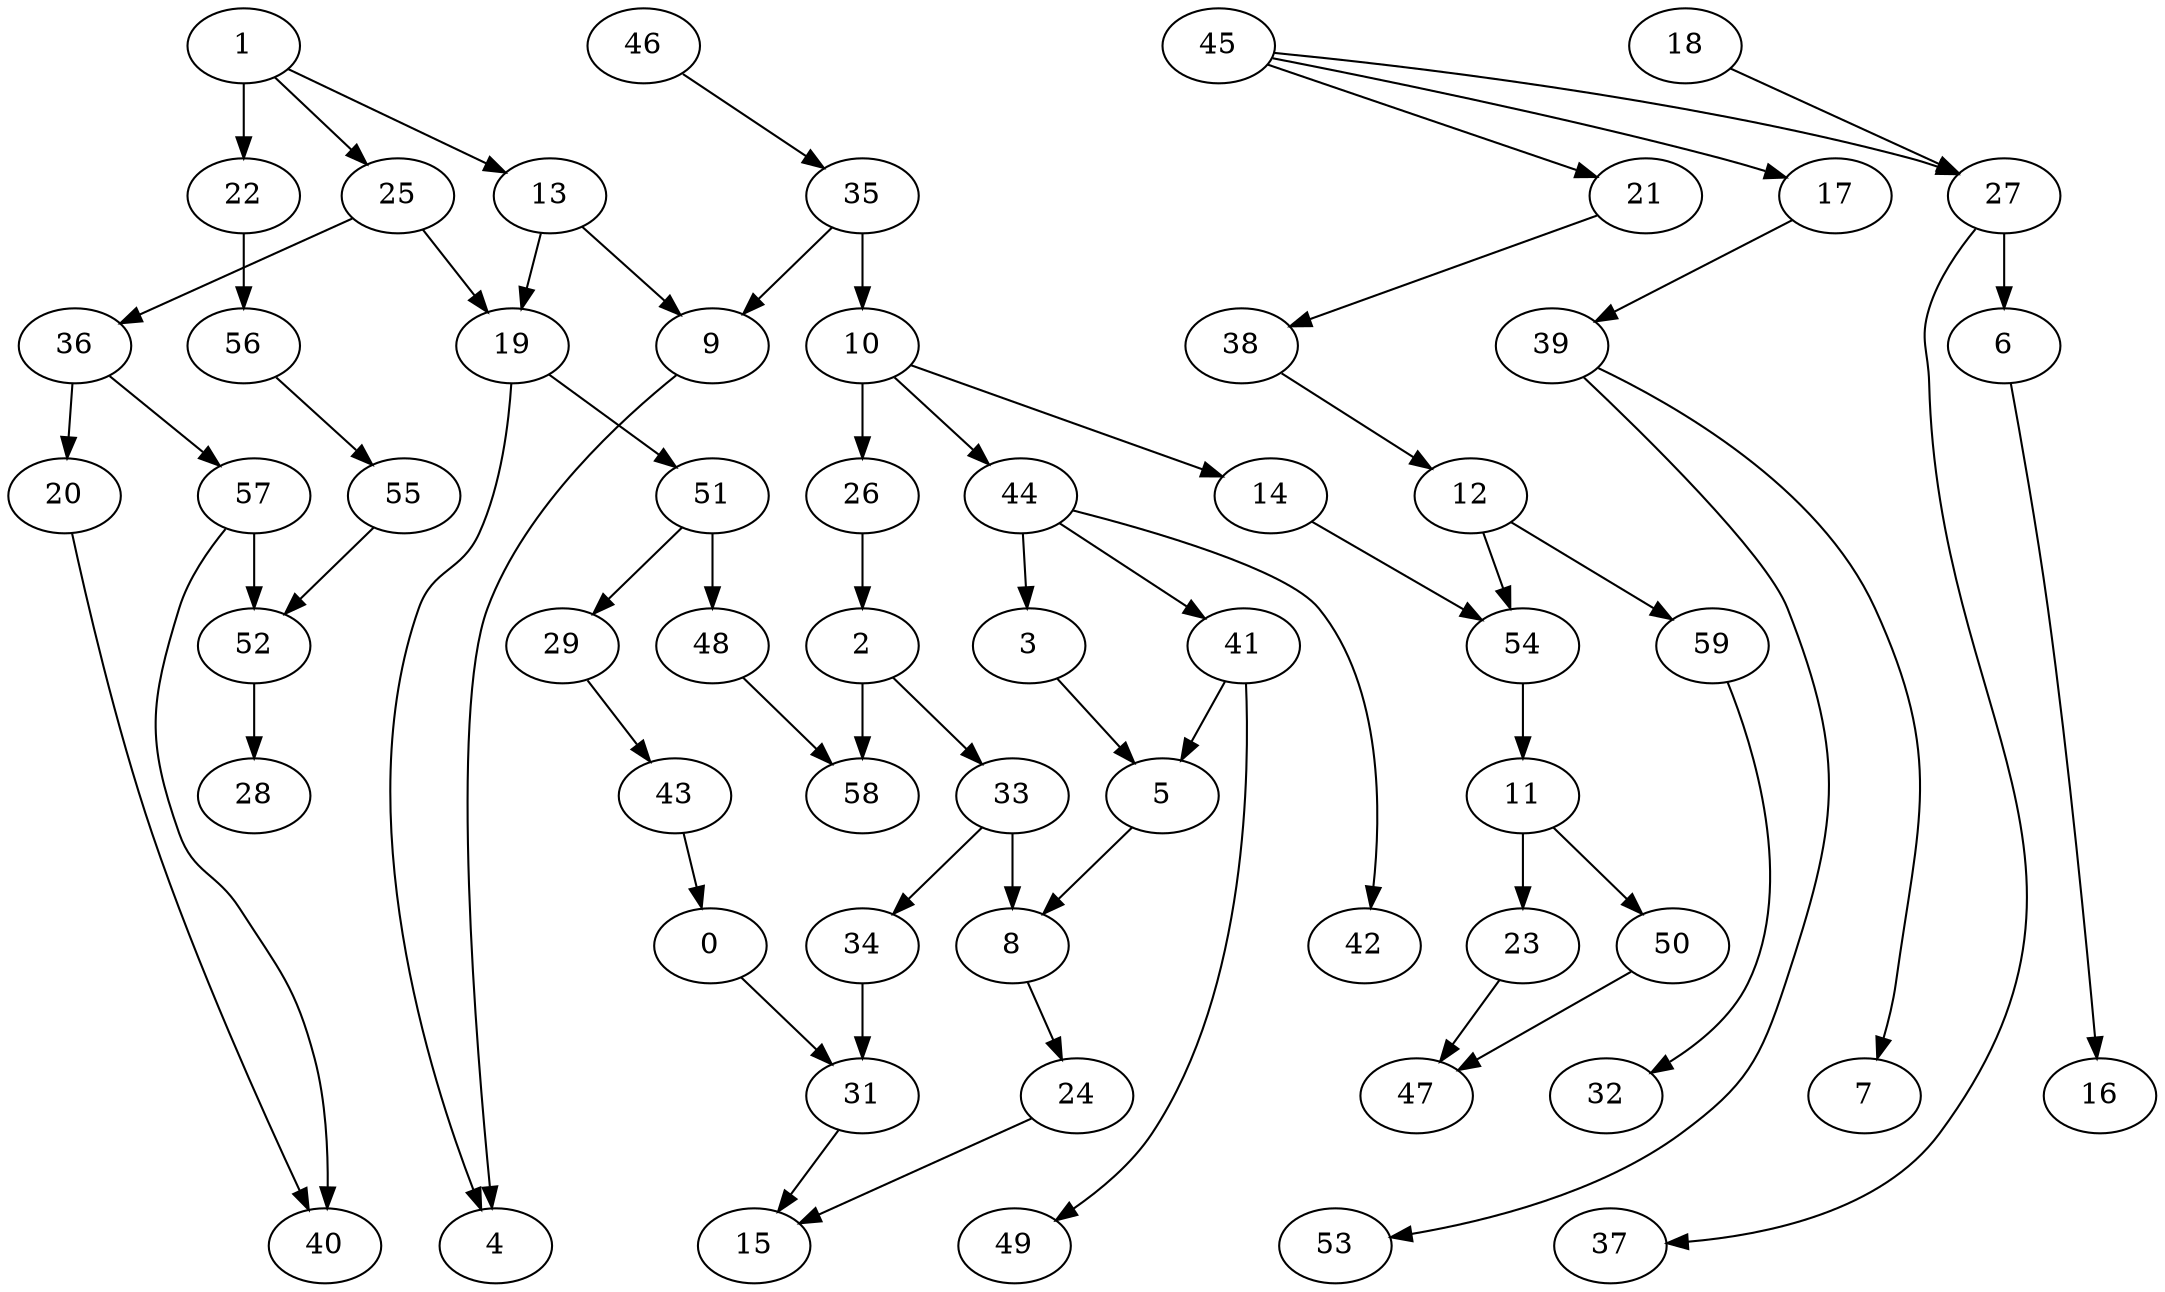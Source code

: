 digraph G {
    0;
    31;
    15;
    1;
    13;
    22;
    25;
    9;
    19;
    56;
    36;
    4;
    51;
    55;
    20;
    57;
    2;
    33;
    58;
    8;
    34;
    24;
    3;
    5;
    6;
    16;
    10;
    14;
    26;
    44;
    54;
    41;
    42;
    11;
    49;
    23;
    50;
    47;
    12;
    59;
    32;
    29;
    48;
    17;
    39;
    7;
    53;
    18;
    27;
    37;
    43;
    40;
    21;
    38;
    52;
    45;
    46;
    35;
    28;
    0 -> 31 [weight=0];
    31 -> 15 [weight=0];
    1 -> 13 [weight=0];
    1 -> 22 [weight=2];
    1 -> 25 [weight=0];
    13 -> 9 [weight=0];
    13 -> 19 [weight=0];
    22 -> 56 [weight=3];
    25 -> 19 [weight=0];
    25 -> 36 [weight=0];
    9 -> 4 [weight=0];
    19 -> 4 [weight=0];
    19 -> 51 [weight=0];
    56 -> 55 [weight=0];
    36 -> 20 [weight=0];
    36 -> 57 [weight=0];
    51 -> 29 [weight=0];
    51 -> 48 [weight=0];
    55 -> 52 [weight=0];
    20 -> 40 [weight=0];
    57 -> 40 [weight=0];
    57 -> 52 [weight=1];
    2 -> 33 [weight=0];
    2 -> 58 [weight=4];
    33 -> 8 [weight=1];
    33 -> 34 [weight=0];
    8 -> 24 [weight=0];
    34 -> 31 [weight=1];
    24 -> 15 [weight=0];
    3 -> 5 [weight=0];
    5 -> 8 [weight=0];
    6 -> 16 [weight=0];
    10 -> 14 [weight=0];
    10 -> 26 [weight=1];
    10 -> 44 [weight=0];
    14 -> 54 [weight=0];
    26 -> 2 [weight=0];
    44 -> 3 [weight=0];
    44 -> 41 [weight=0];
    44 -> 42 [weight=0];
    54 -> 11 [weight=2];
    41 -> 5 [weight=0];
    41 -> 49 [weight=0];
    11 -> 23 [weight=2];
    11 -> 50 [weight=0];
    23 -> 47 [weight=0];
    50 -> 47 [weight=0];
    12 -> 54 [weight=0];
    12 -> 59 [weight=0];
    59 -> 32 [weight=0];
    29 -> 43 [weight=0];
    48 -> 58 [weight=1];
    17 -> 39 [weight=0];
    39 -> 7 [weight=0];
    39 -> 53 [weight=0];
    18 -> 27 [weight=0];
    27 -> 6 [weight=1];
    27 -> 37 [weight=0];
    43 -> 0 [weight=0];
    21 -> 38 [weight=0];
    38 -> 12 [weight=0];
    52 -> 28 [weight=3];
    45 -> 17 [weight=0];
    45 -> 27 [weight=0];
    45 -> 21 [weight=0];
    46 -> 35 [weight=0];
    35 -> 9 [weight=3];
    35 -> 10 [weight=7];
}
